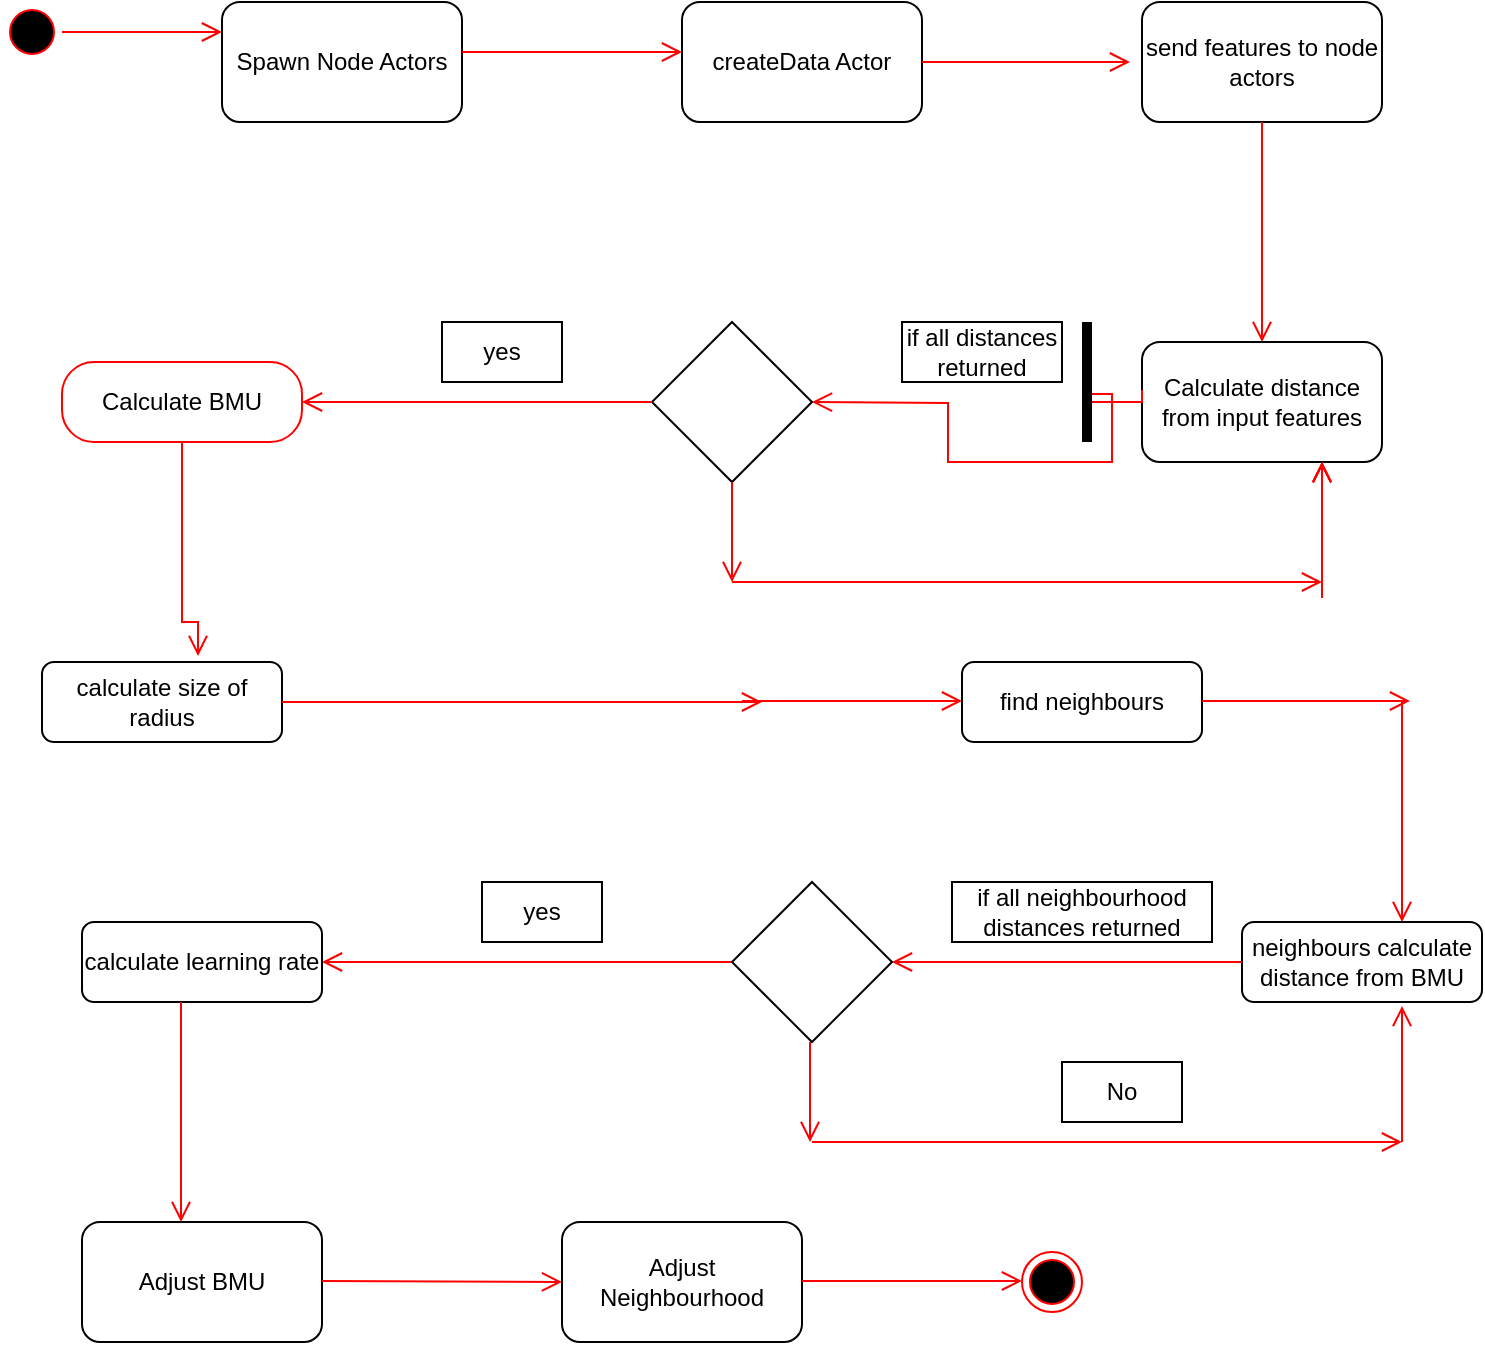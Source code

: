 <mxfile version="15.7.3" type="github">
  <diagram id="ylAyNTXU45JpMREwfZHR" name="Page-1">
    <mxGraphModel dx="1422" dy="762" grid="1" gridSize="10" guides="1" tooltips="1" connect="1" arrows="1" fold="1" page="1" pageScale="1" pageWidth="850" pageHeight="1100" math="0" shadow="0">
      <root>
        <mxCell id="0" />
        <mxCell id="1" parent="0" />
        <mxCell id="u21SFyGaTdQSeciqFoYo-1" value="Spawn Node Actors" style="rounded=1;whiteSpace=wrap;html=1;" parent="1" vertex="1">
          <mxGeometry x="130" y="120" width="120" height="60" as="geometry" />
        </mxCell>
        <mxCell id="u21SFyGaTdQSeciqFoYo-2" value="" style="ellipse;html=1;shape=startState;fillColor=#000000;strokeColor=#ff0000;" parent="1" vertex="1">
          <mxGeometry x="20" y="120" width="30" height="30" as="geometry" />
        </mxCell>
        <mxCell id="u21SFyGaTdQSeciqFoYo-3" value="" style="edgeStyle=orthogonalEdgeStyle;html=1;verticalAlign=bottom;endArrow=open;endSize=8;strokeColor=#ff0000;rounded=0;entryX=0;entryY=0.25;entryDx=0;entryDy=0;" parent="1" source="u21SFyGaTdQSeciqFoYo-2" target="u21SFyGaTdQSeciqFoYo-1" edge="1">
          <mxGeometry relative="1" as="geometry">
            <mxPoint x="45" y="170" as="targetPoint" />
          </mxGeometry>
        </mxCell>
        <mxCell id="u21SFyGaTdQSeciqFoYo-4" value="createData Actor" style="rounded=1;whiteSpace=wrap;html=1;" parent="1" vertex="1">
          <mxGeometry x="360" y="120" width="120" height="60" as="geometry" />
        </mxCell>
        <mxCell id="u21SFyGaTdQSeciqFoYo-5" value="" style="edgeStyle=orthogonalEdgeStyle;html=1;verticalAlign=bottom;endArrow=open;endSize=8;strokeColor=#ff0000;rounded=0;entryX=0;entryY=0.25;entryDx=0;entryDy=0;exitX=1;exitY=0.417;exitDx=0;exitDy=0;exitPerimeter=0;" parent="1" source="u21SFyGaTdQSeciqFoYo-1" edge="1">
          <mxGeometry relative="1" as="geometry">
            <mxPoint x="360" y="145" as="targetPoint" />
            <mxPoint x="256" y="145" as="sourcePoint" />
          </mxGeometry>
        </mxCell>
        <mxCell id="u21SFyGaTdQSeciqFoYo-6" value="" style="edgeStyle=orthogonalEdgeStyle;html=1;verticalAlign=bottom;endArrow=open;endSize=8;strokeColor=#ff0000;rounded=0;entryX=0;entryY=0.25;entryDx=0;entryDy=0;" parent="1" edge="1">
          <mxGeometry relative="1" as="geometry">
            <mxPoint x="584" y="150" as="targetPoint" />
            <mxPoint x="480" y="150" as="sourcePoint" />
            <Array as="points">
              <mxPoint x="530" y="150" />
              <mxPoint x="530" y="150" />
            </Array>
          </mxGeometry>
        </mxCell>
        <mxCell id="u21SFyGaTdQSeciqFoYo-8" value="send features to node actors" style="rounded=1;whiteSpace=wrap;html=1;" parent="1" vertex="1">
          <mxGeometry x="590" y="120" width="120" height="60" as="geometry" />
        </mxCell>
        <mxCell id="u21SFyGaTdQSeciqFoYo-10" value="" style="edgeStyle=orthogonalEdgeStyle;html=1;verticalAlign=bottom;endArrow=open;endSize=8;strokeColor=#ff0000;rounded=0;entryX=0.5;entryY=0;entryDx=0;entryDy=0;exitX=0.5;exitY=1;exitDx=0;exitDy=0;" parent="1" source="u21SFyGaTdQSeciqFoYo-8" edge="1">
          <mxGeometry relative="1" as="geometry">
            <mxPoint x="650" y="290" as="targetPoint" />
            <mxPoint x="500" y="200" as="sourcePoint" />
            <Array as="points">
              <mxPoint x="650" y="250" />
            </Array>
          </mxGeometry>
        </mxCell>
        <mxCell id="u21SFyGaTdQSeciqFoYo-11" value="Calculate distance from input features" style="rounded=1;whiteSpace=wrap;html=1;" parent="1" vertex="1">
          <mxGeometry x="590" y="290" width="120" height="60" as="geometry" />
        </mxCell>
        <mxCell id="u21SFyGaTdQSeciqFoYo-13" value="" style="edgeStyle=orthogonalEdgeStyle;html=1;verticalAlign=bottom;endArrow=open;endSize=8;strokeColor=#ff0000;rounded=0;exitX=0;exitY=0.4;exitDx=0;exitDy=0;exitPerimeter=0;startArrow=none;" parent="1" source="lqYgOWtFKZnumh8a8ZyC-10" edge="1">
          <mxGeometry relative="1" as="geometry">
            <mxPoint x="425" y="320" as="targetPoint" />
            <mxPoint x="490" y="160" as="sourcePoint" />
            <Array as="points" />
          </mxGeometry>
        </mxCell>
        <mxCell id="u21SFyGaTdQSeciqFoYo-14" value="" style="rhombus;whiteSpace=wrap;html=1;" parent="1" vertex="1">
          <mxGeometry x="345" y="280" width="80" height="80" as="geometry" />
        </mxCell>
        <mxCell id="u21SFyGaTdQSeciqFoYo-15" value="" style="edgeStyle=orthogonalEdgeStyle;html=1;verticalAlign=bottom;endArrow=open;endSize=8;strokeColor=#ff0000;rounded=0;exitX=0;exitY=0.5;exitDx=0;exitDy=0;" parent="1" source="u21SFyGaTdQSeciqFoYo-14" edge="1">
          <mxGeometry relative="1" as="geometry">
            <mxPoint x="170" y="320" as="targetPoint" />
            <mxPoint x="355" y="290" as="sourcePoint" />
            <Array as="points">
              <mxPoint x="190" y="320" />
            </Array>
          </mxGeometry>
        </mxCell>
        <mxCell id="u21SFyGaTdQSeciqFoYo-17" value="if all distances returned" style="whiteSpace=wrap;html=1;" parent="1" vertex="1">
          <mxGeometry x="470" y="280" width="80" height="30" as="geometry" />
        </mxCell>
        <mxCell id="u21SFyGaTdQSeciqFoYo-19" value="calculate size of radius" style="rounded=1;whiteSpace=wrap;html=1;" parent="1" vertex="1">
          <mxGeometry x="40" y="450" width="120" height="40" as="geometry" />
        </mxCell>
        <mxCell id="u21SFyGaTdQSeciqFoYo-20" value="" style="edgeStyle=orthogonalEdgeStyle;html=1;verticalAlign=bottom;endArrow=open;endSize=8;strokeColor=#ff0000;rounded=0;exitX=1;exitY=0.417;exitDx=0;exitDy=0;exitPerimeter=0;" parent="1" edge="1">
          <mxGeometry relative="1" as="geometry">
            <mxPoint x="400" y="470" as="targetPoint" />
            <mxPoint x="160" y="470.02" as="sourcePoint" />
          </mxGeometry>
        </mxCell>
        <mxCell id="u21SFyGaTdQSeciqFoYo-21" value="find neighbours" style="rounded=1;whiteSpace=wrap;html=1;" parent="1" vertex="1">
          <mxGeometry x="500" y="450" width="120" height="40" as="geometry" />
        </mxCell>
        <mxCell id="u21SFyGaTdQSeciqFoYo-22" value="yes" style="whiteSpace=wrap;html=1;" parent="1" vertex="1">
          <mxGeometry x="240" y="280" width="60" height="30" as="geometry" />
        </mxCell>
        <mxCell id="u21SFyGaTdQSeciqFoYo-23" value="" style="edgeStyle=orthogonalEdgeStyle;html=1;verticalAlign=bottom;endArrow=open;endSize=8;strokeColor=#ff0000;rounded=0;entryX=0;entryY=0.25;entryDx=0;entryDy=0;exitX=1;exitY=0.417;exitDx=0;exitDy=0;exitPerimeter=0;" parent="1" edge="1">
          <mxGeometry relative="1" as="geometry">
            <mxPoint x="500" y="469.5" as="targetPoint" />
            <mxPoint x="390" y="469.52" as="sourcePoint" />
          </mxGeometry>
        </mxCell>
        <mxCell id="u21SFyGaTdQSeciqFoYo-25" value="" style="edgeStyle=orthogonalEdgeStyle;html=1;verticalAlign=bottom;endArrow=open;endSize=8;strokeColor=#ff0000;rounded=0;entryX=0;entryY=0.25;entryDx=0;entryDy=0;" parent="1" edge="1">
          <mxGeometry relative="1" as="geometry">
            <mxPoint x="724" y="469.5" as="targetPoint" />
            <mxPoint x="620" y="469.5" as="sourcePoint" />
            <Array as="points">
              <mxPoint x="690" y="469.5" />
              <mxPoint x="690" y="469.5" />
            </Array>
          </mxGeometry>
        </mxCell>
        <mxCell id="u21SFyGaTdQSeciqFoYo-26" value="" style="edgeStyle=orthogonalEdgeStyle;html=1;verticalAlign=bottom;endArrow=open;endSize=8;strokeColor=#ff0000;rounded=0;entryX=0.5;entryY=0;entryDx=0;entryDy=0;exitX=0.5;exitY=1;exitDx=0;exitDy=0;" parent="1" edge="1">
          <mxGeometry relative="1" as="geometry">
            <mxPoint x="720" y="580" as="targetPoint" />
            <mxPoint x="720" y="470" as="sourcePoint" />
            <Array as="points">
              <mxPoint x="720" y="490" />
              <mxPoint x="720" y="490" />
            </Array>
          </mxGeometry>
        </mxCell>
        <mxCell id="u21SFyGaTdQSeciqFoYo-27" value="neighbours calculate distance from BMU" style="rounded=1;whiteSpace=wrap;html=1;" parent="1" vertex="1">
          <mxGeometry x="640" y="580" width="120" height="40" as="geometry" />
        </mxCell>
        <mxCell id="u21SFyGaTdQSeciqFoYo-29" value="" style="edgeStyle=orthogonalEdgeStyle;html=1;verticalAlign=bottom;endArrow=open;endSize=8;strokeColor=#ff0000;rounded=0;entryX=1;entryY=0.5;entryDx=0;entryDy=0;exitX=0;exitY=0.5;exitDx=0;exitDy=0;" parent="1" source="u21SFyGaTdQSeciqFoYo-27" target="u21SFyGaTdQSeciqFoYo-32" edge="1">
          <mxGeometry relative="1" as="geometry">
            <mxPoint x="490" y="600" as="targetPoint" />
            <mxPoint x="630" y="600" as="sourcePoint" />
            <Array as="points" />
          </mxGeometry>
        </mxCell>
        <mxCell id="u21SFyGaTdQSeciqFoYo-31" value="" style="edgeStyle=orthogonalEdgeStyle;html=1;verticalAlign=bottom;endArrow=open;endSize=8;strokeColor=#ff0000;rounded=0;exitX=0;exitY=0.5;exitDx=0;exitDy=0;" parent="1" source="u21SFyGaTdQSeciqFoYo-32" edge="1">
          <mxGeometry relative="1" as="geometry">
            <mxPoint x="180" y="600" as="targetPoint" />
            <mxPoint x="355" y="600" as="sourcePoint" />
            <Array as="points" />
          </mxGeometry>
        </mxCell>
        <mxCell id="u21SFyGaTdQSeciqFoYo-32" value="" style="rhombus;whiteSpace=wrap;html=1;" parent="1" vertex="1">
          <mxGeometry x="385" y="560" width="80" height="80" as="geometry" />
        </mxCell>
        <mxCell id="u21SFyGaTdQSeciqFoYo-33" value="if all neighbourhood distances returned" style="whiteSpace=wrap;html=1;" parent="1" vertex="1">
          <mxGeometry x="495" y="560" width="130" height="30" as="geometry" />
        </mxCell>
        <mxCell id="u21SFyGaTdQSeciqFoYo-34" value="yes" style="whiteSpace=wrap;html=1;" parent="1" vertex="1">
          <mxGeometry x="260" y="560" width="60" height="30" as="geometry" />
        </mxCell>
        <mxCell id="u21SFyGaTdQSeciqFoYo-36" value="calculate learning rate" style="rounded=1;whiteSpace=wrap;html=1;" parent="1" vertex="1">
          <mxGeometry x="60" y="580" width="120" height="40" as="geometry" />
        </mxCell>
        <mxCell id="u21SFyGaTdQSeciqFoYo-37" value="" style="edgeStyle=orthogonalEdgeStyle;html=1;verticalAlign=bottom;endArrow=open;endSize=8;strokeColor=#ff0000;rounded=0;entryX=0.5;entryY=0;entryDx=0;entryDy=0;exitX=0.5;exitY=1;exitDx=0;exitDy=0;" parent="1" edge="1">
          <mxGeometry relative="1" as="geometry">
            <mxPoint x="109.5" y="730" as="targetPoint" />
            <mxPoint x="109.5" y="620" as="sourcePoint" />
            <Array as="points">
              <mxPoint x="109.5" y="670" />
              <mxPoint x="109.5" y="670" />
            </Array>
          </mxGeometry>
        </mxCell>
        <mxCell id="u21SFyGaTdQSeciqFoYo-38" value="Adjust BMU" style="rounded=1;whiteSpace=wrap;html=1;" parent="1" vertex="1">
          <mxGeometry x="60" y="730" width="120" height="60" as="geometry" />
        </mxCell>
        <mxCell id="u21SFyGaTdQSeciqFoYo-39" value="Adjust Neighbourhood" style="rounded=1;whiteSpace=wrap;html=1;" parent="1" vertex="1">
          <mxGeometry x="300" y="730" width="120" height="60" as="geometry" />
        </mxCell>
        <mxCell id="u21SFyGaTdQSeciqFoYo-40" value="" style="edgeStyle=orthogonalEdgeStyle;html=1;verticalAlign=bottom;endArrow=open;endSize=8;strokeColor=#ff0000;rounded=0;entryX=0;entryY=0.5;entryDx=0;entryDy=0;exitX=1;exitY=0.417;exitDx=0;exitDy=0;exitPerimeter=0;" parent="1" target="u21SFyGaTdQSeciqFoYo-39" edge="1">
          <mxGeometry relative="1" as="geometry">
            <mxPoint x="290" y="759.5" as="targetPoint" />
            <mxPoint x="180" y="759.52" as="sourcePoint" />
            <Array as="points" />
          </mxGeometry>
        </mxCell>
        <mxCell id="u21SFyGaTdQSeciqFoYo-41" value="" style="ellipse;html=1;shape=endState;fillColor=#000000;strokeColor=#ff0000;" parent="1" vertex="1">
          <mxGeometry x="530" y="745" width="30" height="30" as="geometry" />
        </mxCell>
        <mxCell id="u21SFyGaTdQSeciqFoYo-47" value="" style="edgeStyle=orthogonalEdgeStyle;html=1;verticalAlign=bottom;endArrow=open;endSize=8;strokeColor=#ff0000;rounded=0;entryX=0;entryY=0.25;entryDx=0;entryDy=0;exitX=1;exitY=0.417;exitDx=0;exitDy=0;exitPerimeter=0;" parent="1" edge="1">
          <mxGeometry relative="1" as="geometry">
            <mxPoint x="530" y="759.5" as="targetPoint" />
            <mxPoint x="420" y="759.52" as="sourcePoint" />
            <Array as="points">
              <mxPoint x="480" y="759.5" />
              <mxPoint x="480" y="759.5" />
            </Array>
          </mxGeometry>
        </mxCell>
        <mxCell id="u21SFyGaTdQSeciqFoYo-49" value="" style="edgeStyle=orthogonalEdgeStyle;html=1;verticalAlign=bottom;endArrow=open;endSize=8;strokeColor=#ff0000;rounded=0;exitX=0.5;exitY=1;exitDx=0;exitDy=0;" parent="1" edge="1">
          <mxGeometry relative="1" as="geometry">
            <mxPoint x="424" y="690" as="targetPoint" />
            <mxPoint x="424" y="640" as="sourcePoint" />
            <Array as="points">
              <mxPoint x="424" y="670" />
              <mxPoint x="424" y="670" />
            </Array>
          </mxGeometry>
        </mxCell>
        <mxCell id="u21SFyGaTdQSeciqFoYo-50" value="" style="edgeStyle=orthogonalEdgeStyle;html=1;verticalAlign=bottom;endArrow=open;endSize=8;strokeColor=#ff0000;rounded=0;exitX=1;exitY=0.417;exitDx=0;exitDy=0;exitPerimeter=0;" parent="1" edge="1">
          <mxGeometry relative="1" as="geometry">
            <mxPoint x="720" y="690" as="targetPoint" />
            <mxPoint x="425" y="690.02" as="sourcePoint" />
          </mxGeometry>
        </mxCell>
        <mxCell id="u21SFyGaTdQSeciqFoYo-51" value="No" style="whiteSpace=wrap;html=1;" parent="1" vertex="1">
          <mxGeometry x="550" y="650" width="60" height="30" as="geometry" />
        </mxCell>
        <mxCell id="u21SFyGaTdQSeciqFoYo-52" value="" style="edgeStyle=orthogonalEdgeStyle;html=1;verticalAlign=bottom;endArrow=open;endSize=8;strokeColor=#ff0000;rounded=0;exitX=0.5;exitY=1;exitDx=0;exitDy=0;" parent="1" edge="1">
          <mxGeometry relative="1" as="geometry">
            <mxPoint x="720" y="622" as="targetPoint" />
            <mxPoint x="720" y="690" as="sourcePoint" />
            <Array as="points">
              <mxPoint x="720" y="622" />
            </Array>
          </mxGeometry>
        </mxCell>
        <mxCell id="u21SFyGaTdQSeciqFoYo-53" value="" style="edgeStyle=orthogonalEdgeStyle;html=1;verticalAlign=bottom;endArrow=open;endSize=8;strokeColor=#ff0000;rounded=0;exitX=0.5;exitY=1;exitDx=0;exitDy=0;" parent="1" edge="1">
          <mxGeometry relative="1" as="geometry">
            <mxPoint x="385" y="410" as="targetPoint" />
            <mxPoint x="385" y="360" as="sourcePoint" />
            <Array as="points">
              <mxPoint x="385" y="390" />
              <mxPoint x="385" y="390" />
            </Array>
          </mxGeometry>
        </mxCell>
        <mxCell id="u21SFyGaTdQSeciqFoYo-54" value="" style="edgeStyle=orthogonalEdgeStyle;html=1;verticalAlign=bottom;endArrow=open;endSize=8;strokeColor=#ff0000;rounded=0;exitX=1;exitY=0.417;exitDx=0;exitDy=0;exitPerimeter=0;" parent="1" edge="1">
          <mxGeometry relative="1" as="geometry">
            <mxPoint x="680" y="410" as="targetPoint" />
            <mxPoint x="385" y="410.02" as="sourcePoint" />
          </mxGeometry>
        </mxCell>
        <mxCell id="u21SFyGaTdQSeciqFoYo-55" value="" style="edgeStyle=orthogonalEdgeStyle;html=1;verticalAlign=bottom;endArrow=open;endSize=8;strokeColor=#ff0000;rounded=0;exitX=0.5;exitY=1;exitDx=0;exitDy=0;" parent="1" edge="1">
          <mxGeometry relative="1" as="geometry">
            <mxPoint x="680" y="350" as="targetPoint" />
            <mxPoint x="680" y="418" as="sourcePoint" />
            <Array as="points">
              <mxPoint x="680" y="350" />
            </Array>
          </mxGeometry>
        </mxCell>
        <mxCell id="u21SFyGaTdQSeciqFoYo-56" value="" style="edgeStyle=orthogonalEdgeStyle;html=1;verticalAlign=bottom;endArrow=open;endSize=8;strokeColor=#ff0000;rounded=0;" parent="1" edge="1">
          <mxGeometry relative="1" as="geometry">
            <mxPoint x="680" y="350" as="targetPoint" />
            <mxPoint x="680" y="410" as="sourcePoint" />
            <Array as="points">
              <mxPoint x="680" y="350" />
            </Array>
          </mxGeometry>
        </mxCell>
        <mxCell id="u21SFyGaTdQSeciqFoYo-57" value="" style="edgeStyle=orthogonalEdgeStyle;html=1;verticalAlign=bottom;endArrow=open;endSize=8;strokeColor=#ff0000;rounded=0;" parent="1" edge="1">
          <mxGeometry relative="1" as="geometry">
            <mxPoint x="680" y="350" as="targetPoint" />
            <mxPoint x="680" y="410" as="sourcePoint" />
            <Array as="points">
              <mxPoint x="680" y="350" />
            </Array>
          </mxGeometry>
        </mxCell>
        <mxCell id="u21SFyGaTdQSeciqFoYo-58" value="" style="edgeStyle=orthogonalEdgeStyle;html=1;verticalAlign=bottom;endArrow=open;endSize=8;strokeColor=#ff0000;rounded=0;" parent="1" edge="1">
          <mxGeometry relative="1" as="geometry">
            <mxPoint x="680" y="350" as="targetPoint" />
            <mxPoint x="680" y="400" as="sourcePoint" />
            <Array as="points">
              <mxPoint x="680" y="350" />
            </Array>
          </mxGeometry>
        </mxCell>
        <mxCell id="lqYgOWtFKZnumh8a8ZyC-6" value="Calculate BMU" style="rounded=1;whiteSpace=wrap;html=1;arcSize=40;fontColor=#000000;fillColor=#FFFFFF;strokeColor=#ff0000;" vertex="1" parent="1">
          <mxGeometry x="50" y="300" width="120" height="40" as="geometry" />
        </mxCell>
        <mxCell id="lqYgOWtFKZnumh8a8ZyC-7" value="" style="edgeStyle=orthogonalEdgeStyle;html=1;verticalAlign=bottom;endArrow=open;endSize=8;strokeColor=#ff0000;rounded=0;" edge="1" source="lqYgOWtFKZnumh8a8ZyC-6" parent="1">
          <mxGeometry relative="1" as="geometry">
            <mxPoint x="118" y="447" as="targetPoint" />
            <Array as="points">
              <mxPoint x="110" y="430" />
              <mxPoint x="118" y="430" />
            </Array>
          </mxGeometry>
        </mxCell>
        <mxCell id="lqYgOWtFKZnumh8a8ZyC-10" value="" style="html=1;points=[];perimeter=orthogonalPerimeter;fillColor=#000000;strokeColor=none;direction=west;" vertex="1" parent="1">
          <mxGeometry x="560" y="280" width="5" height="60" as="geometry" />
        </mxCell>
        <mxCell id="lqYgOWtFKZnumh8a8ZyC-11" value="" style="edgeStyle=orthogonalEdgeStyle;html=1;verticalAlign=bottom;endArrow=none;endSize=8;strokeColor=#ff0000;rounded=0;exitX=0;exitY=0.4;exitDx=0;exitDy=0;exitPerimeter=0;" edge="1" parent="1" source="u21SFyGaTdQSeciqFoYo-11" target="lqYgOWtFKZnumh8a8ZyC-10">
          <mxGeometry relative="1" as="geometry">
            <mxPoint x="425" y="320" as="targetPoint" />
            <mxPoint x="590" y="314" as="sourcePoint" />
            <Array as="points">
              <mxPoint x="590" y="320" />
            </Array>
          </mxGeometry>
        </mxCell>
      </root>
    </mxGraphModel>
  </diagram>
</mxfile>
